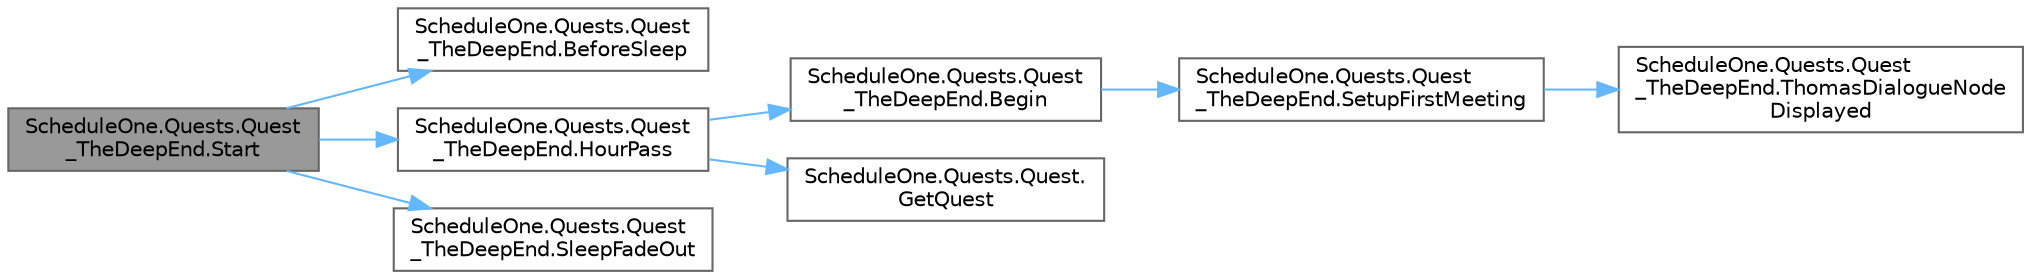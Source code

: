 digraph "ScheduleOne.Quests.Quest_TheDeepEnd.Start"
{
 // LATEX_PDF_SIZE
  bgcolor="transparent";
  edge [fontname=Helvetica,fontsize=10,labelfontname=Helvetica,labelfontsize=10];
  node [fontname=Helvetica,fontsize=10,shape=box,height=0.2,width=0.4];
  rankdir="LR";
  Node1 [id="Node000001",label="ScheduleOne.Quests.Quest\l_TheDeepEnd.Start",height=0.2,width=0.4,color="gray40", fillcolor="grey60", style="filled", fontcolor="black",tooltip=" "];
  Node1 -> Node2 [id="edge1_Node000001_Node000002",color="steelblue1",style="solid",tooltip=" "];
  Node2 [id="Node000002",label="ScheduleOne.Quests.Quest\l_TheDeepEnd.BeforeSleep",height=0.2,width=0.4,color="grey40", fillcolor="white", style="filled",URL="$class_schedule_one_1_1_quests_1_1_quest___the_deep_end.html#a39a5a36eed8c7c3154fa286dc28a76fc",tooltip=" "];
  Node1 -> Node3 [id="edge2_Node000001_Node000003",color="steelblue1",style="solid",tooltip=" "];
  Node3 [id="Node000003",label="ScheduleOne.Quests.Quest\l_TheDeepEnd.HourPass",height=0.2,width=0.4,color="grey40", fillcolor="white", style="filled",URL="$class_schedule_one_1_1_quests_1_1_quest___the_deep_end.html#a80068fdffa46abfa98058fe972c2cc17",tooltip=" "];
  Node3 -> Node4 [id="edge3_Node000003_Node000004",color="steelblue1",style="solid",tooltip=" "];
  Node4 [id="Node000004",label="ScheduleOne.Quests.Quest\l_TheDeepEnd.Begin",height=0.2,width=0.4,color="grey40", fillcolor="white", style="filled",URL="$class_schedule_one_1_1_quests_1_1_quest___the_deep_end.html#a1557ede519ebba61f7485d5c43c60472",tooltip=" "];
  Node4 -> Node5 [id="edge4_Node000004_Node000005",color="steelblue1",style="solid",tooltip=" "];
  Node5 [id="Node000005",label="ScheduleOne.Quests.Quest\l_TheDeepEnd.SetupFirstMeeting",height=0.2,width=0.4,color="grey40", fillcolor="white", style="filled",URL="$class_schedule_one_1_1_quests_1_1_quest___the_deep_end.html#a8b777fcd327bd351000c9169d543fb40",tooltip=" "];
  Node5 -> Node6 [id="edge5_Node000005_Node000006",color="steelblue1",style="solid",tooltip=" "];
  Node6 [id="Node000006",label="ScheduleOne.Quests.Quest\l_TheDeepEnd.ThomasDialogueNode\lDisplayed",height=0.2,width=0.4,color="grey40", fillcolor="white", style="filled",URL="$class_schedule_one_1_1_quests_1_1_quest___the_deep_end.html#a6fcf5c2d6df1e3c7fe6b8809aaa98e71",tooltip=" "];
  Node3 -> Node7 [id="edge6_Node000003_Node000007",color="steelblue1",style="solid",tooltip=" "];
  Node7 [id="Node000007",label="ScheduleOne.Quests.Quest.\lGetQuest",height=0.2,width=0.4,color="grey40", fillcolor="white", style="filled",URL="$class_schedule_one_1_1_quests_1_1_quest.html#a36c54811202d96e5f1d325687e473d57",tooltip=" "];
  Node1 -> Node8 [id="edge7_Node000001_Node000008",color="steelblue1",style="solid",tooltip=" "];
  Node8 [id="Node000008",label="ScheduleOne.Quests.Quest\l_TheDeepEnd.SleepFadeOut",height=0.2,width=0.4,color="grey40", fillcolor="white", style="filled",URL="$class_schedule_one_1_1_quests_1_1_quest___the_deep_end.html#a2d319bd887832a076e7f60ba4e856844",tooltip=" "];
}

